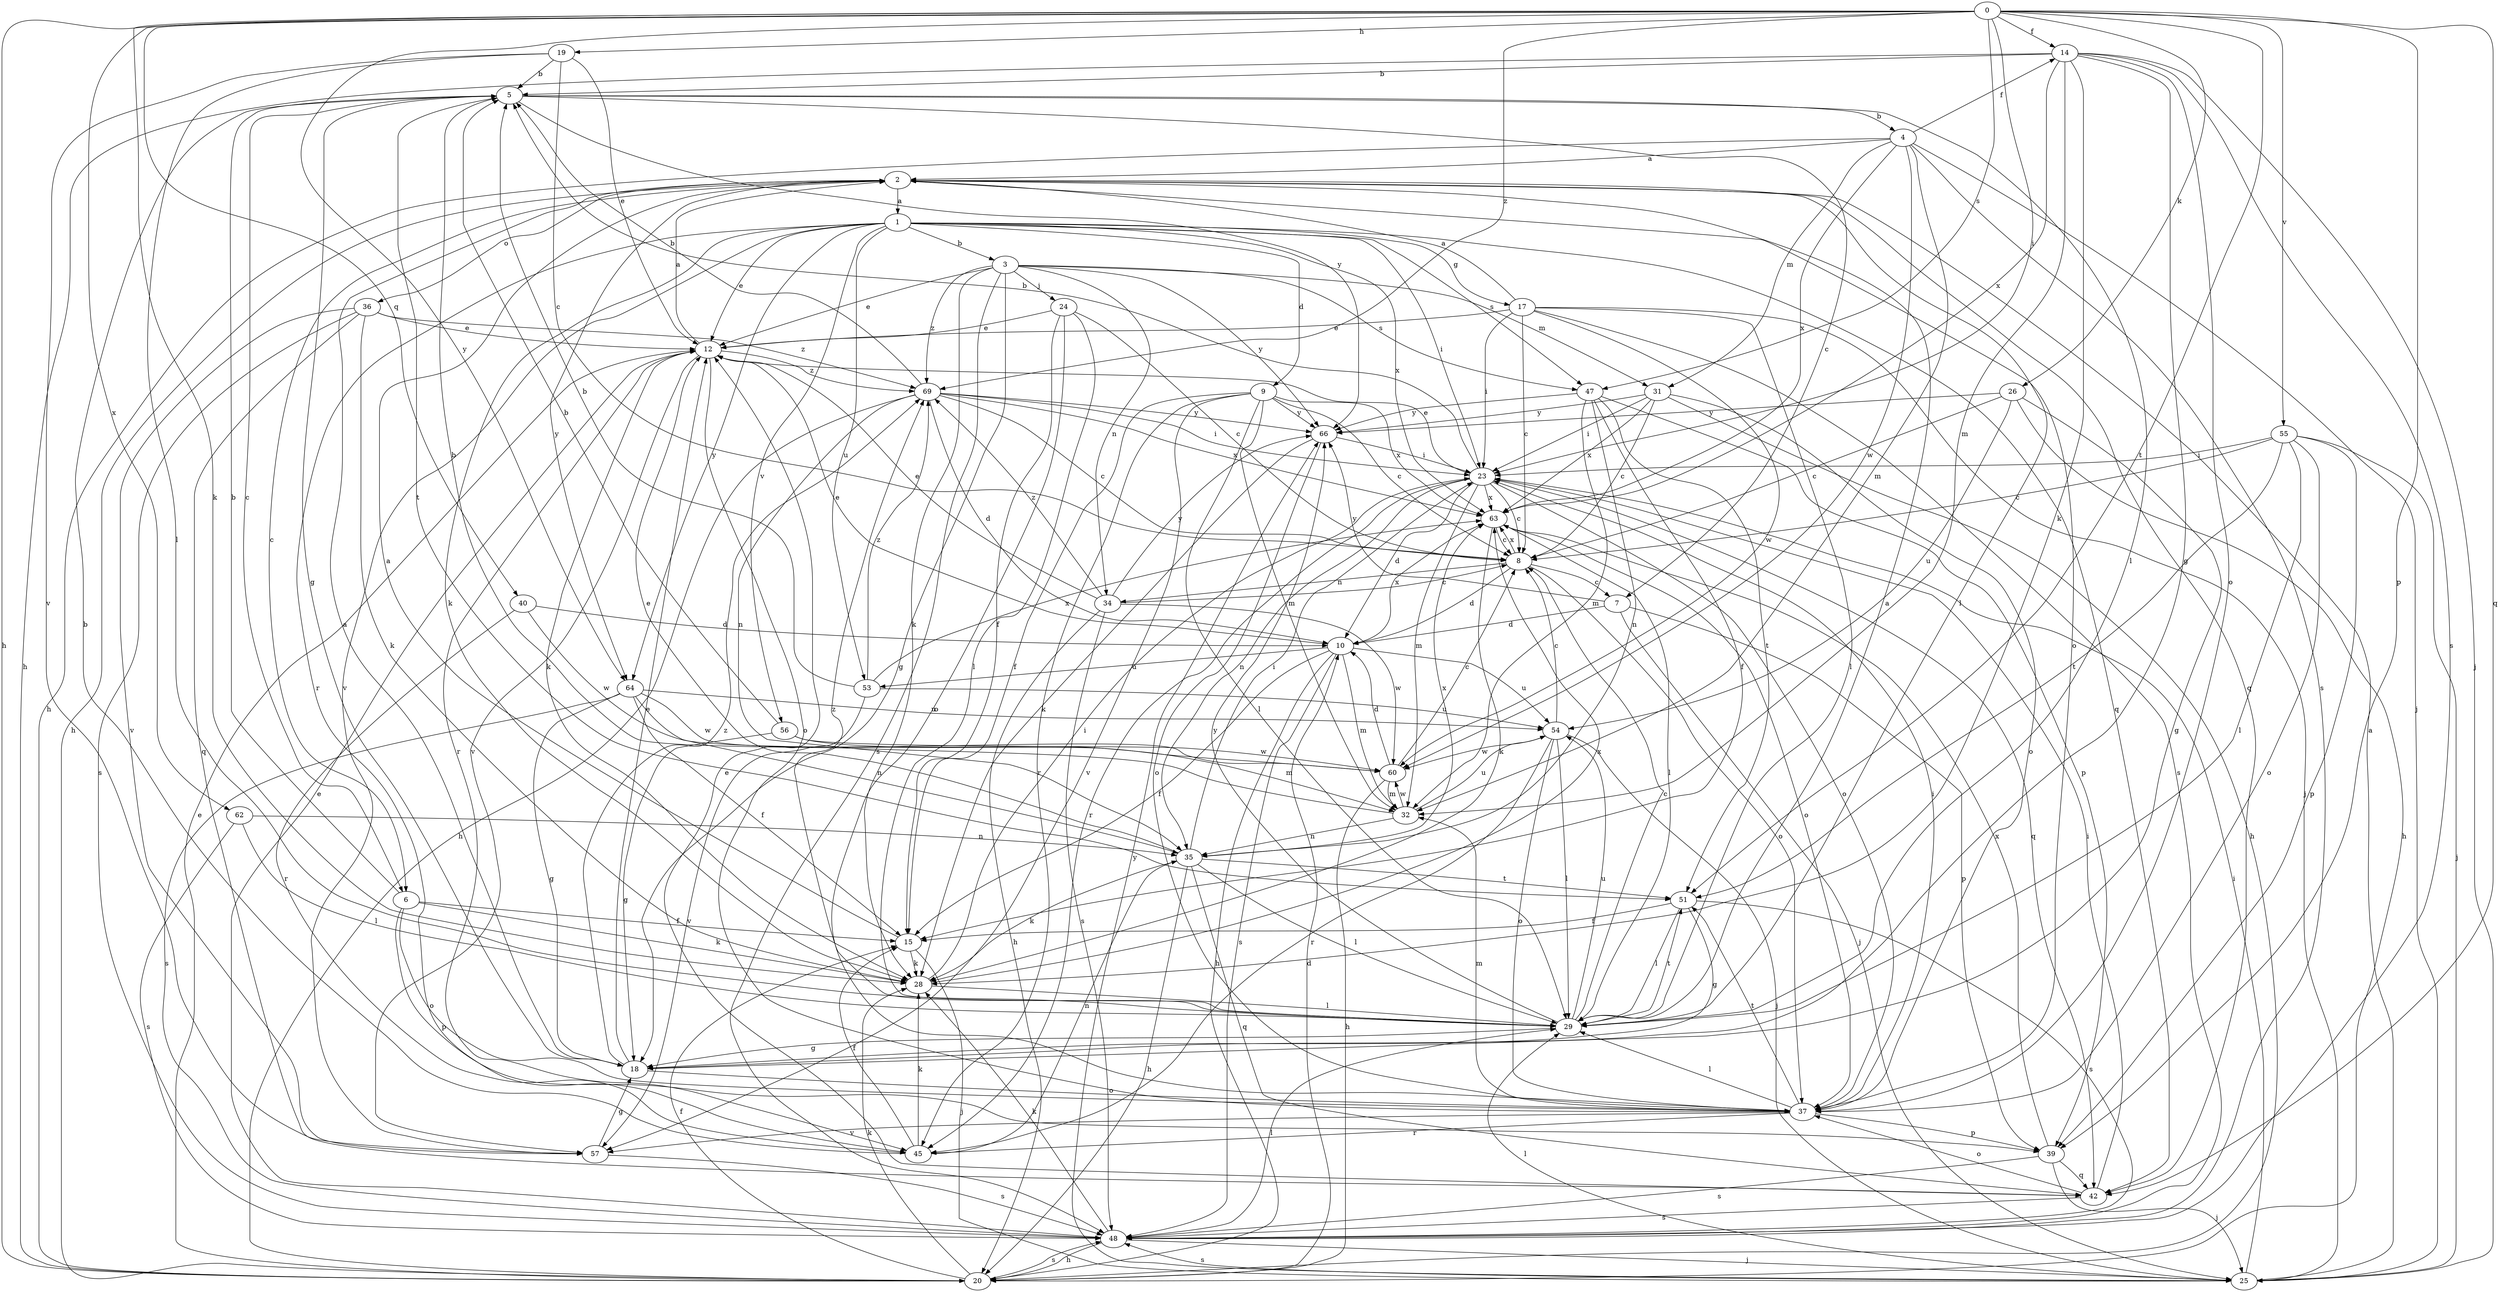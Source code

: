 strict digraph  {
0;
1;
2;
3;
4;
5;
6;
7;
8;
9;
10;
12;
14;
15;
17;
18;
19;
20;
23;
24;
25;
26;
28;
29;
31;
32;
34;
35;
36;
37;
39;
40;
42;
45;
47;
48;
51;
53;
54;
55;
56;
57;
60;
62;
63;
64;
66;
69;
0 -> 14  [label=f];
0 -> 19  [label=h];
0 -> 20  [label=h];
0 -> 23  [label=i];
0 -> 26  [label=k];
0 -> 28  [label=k];
0 -> 39  [label=p];
0 -> 40  [label=q];
0 -> 42  [label=q];
0 -> 47  [label=s];
0 -> 51  [label=t];
0 -> 55  [label=v];
0 -> 62  [label=x];
0 -> 64  [label=y];
0 -> 69  [label=z];
1 -> 3  [label=b];
1 -> 9  [label=d];
1 -> 12  [label=e];
1 -> 17  [label=g];
1 -> 23  [label=i];
1 -> 28  [label=k];
1 -> 42  [label=q];
1 -> 45  [label=r];
1 -> 47  [label=s];
1 -> 53  [label=u];
1 -> 56  [label=v];
1 -> 57  [label=v];
1 -> 63  [label=x];
1 -> 64  [label=y];
2 -> 1  [label=a];
2 -> 6  [label=c];
2 -> 20  [label=h];
2 -> 29  [label=l];
2 -> 36  [label=o];
2 -> 37  [label=o];
2 -> 42  [label=q];
2 -> 64  [label=y];
3 -> 12  [label=e];
3 -> 18  [label=g];
3 -> 24  [label=j];
3 -> 28  [label=k];
3 -> 31  [label=m];
3 -> 34  [label=n];
3 -> 47  [label=s];
3 -> 48  [label=s];
3 -> 66  [label=y];
3 -> 69  [label=z];
4 -> 2  [label=a];
4 -> 14  [label=f];
4 -> 20  [label=h];
4 -> 25  [label=j];
4 -> 31  [label=m];
4 -> 32  [label=m];
4 -> 48  [label=s];
4 -> 60  [label=w];
4 -> 63  [label=x];
5 -> 4  [label=b];
5 -> 6  [label=c];
5 -> 7  [label=c];
5 -> 18  [label=g];
5 -> 29  [label=l];
5 -> 51  [label=t];
5 -> 66  [label=y];
6 -> 5  [label=b];
6 -> 15  [label=f];
6 -> 28  [label=k];
6 -> 37  [label=o];
6 -> 39  [label=p];
7 -> 10  [label=d];
7 -> 25  [label=j];
7 -> 39  [label=p];
7 -> 66  [label=y];
8 -> 7  [label=c];
8 -> 10  [label=d];
8 -> 34  [label=n];
8 -> 37  [label=o];
8 -> 63  [label=x];
9 -> 8  [label=c];
9 -> 15  [label=f];
9 -> 29  [label=l];
9 -> 32  [label=m];
9 -> 45  [label=r];
9 -> 57  [label=v];
9 -> 63  [label=x];
9 -> 66  [label=y];
10 -> 12  [label=e];
10 -> 15  [label=f];
10 -> 20  [label=h];
10 -> 32  [label=m];
10 -> 48  [label=s];
10 -> 53  [label=u];
10 -> 54  [label=u];
10 -> 63  [label=x];
12 -> 2  [label=a];
12 -> 28  [label=k];
12 -> 37  [label=o];
12 -> 45  [label=r];
12 -> 57  [label=v];
12 -> 69  [label=z];
14 -> 5  [label=b];
14 -> 18  [label=g];
14 -> 20  [label=h];
14 -> 25  [label=j];
14 -> 28  [label=k];
14 -> 32  [label=m];
14 -> 37  [label=o];
14 -> 48  [label=s];
14 -> 63  [label=x];
15 -> 2  [label=a];
15 -> 25  [label=j];
15 -> 28  [label=k];
17 -> 2  [label=a];
17 -> 8  [label=c];
17 -> 12  [label=e];
17 -> 23  [label=i];
17 -> 25  [label=j];
17 -> 29  [label=l];
17 -> 48  [label=s];
17 -> 60  [label=w];
18 -> 2  [label=a];
18 -> 12  [label=e];
18 -> 37  [label=o];
18 -> 69  [label=z];
19 -> 5  [label=b];
19 -> 8  [label=c];
19 -> 12  [label=e];
19 -> 29  [label=l];
19 -> 57  [label=v];
20 -> 10  [label=d];
20 -> 12  [label=e];
20 -> 15  [label=f];
20 -> 28  [label=k];
20 -> 48  [label=s];
23 -> 5  [label=b];
23 -> 8  [label=c];
23 -> 10  [label=d];
23 -> 12  [label=e];
23 -> 32  [label=m];
23 -> 35  [label=n];
23 -> 37  [label=o];
23 -> 42  [label=q];
23 -> 45  [label=r];
23 -> 63  [label=x];
24 -> 8  [label=c];
24 -> 12  [label=e];
24 -> 15  [label=f];
24 -> 29  [label=l];
24 -> 37  [label=o];
25 -> 2  [label=a];
25 -> 23  [label=i];
25 -> 29  [label=l];
25 -> 48  [label=s];
25 -> 66  [label=y];
26 -> 8  [label=c];
26 -> 18  [label=g];
26 -> 20  [label=h];
26 -> 54  [label=u];
26 -> 66  [label=y];
28 -> 23  [label=i];
28 -> 29  [label=l];
28 -> 63  [label=x];
29 -> 2  [label=a];
29 -> 8  [label=c];
29 -> 18  [label=g];
29 -> 51  [label=t];
29 -> 54  [label=u];
29 -> 66  [label=y];
29 -> 69  [label=z];
31 -> 8  [label=c];
31 -> 20  [label=h];
31 -> 23  [label=i];
31 -> 37  [label=o];
31 -> 63  [label=x];
31 -> 66  [label=y];
32 -> 5  [label=b];
32 -> 35  [label=n];
32 -> 54  [label=u];
32 -> 60  [label=w];
34 -> 8  [label=c];
34 -> 12  [label=e];
34 -> 20  [label=h];
34 -> 48  [label=s];
34 -> 60  [label=w];
34 -> 66  [label=y];
34 -> 69  [label=z];
35 -> 12  [label=e];
35 -> 20  [label=h];
35 -> 23  [label=i];
35 -> 28  [label=k];
35 -> 29  [label=l];
35 -> 42  [label=q];
35 -> 51  [label=t];
35 -> 63  [label=x];
36 -> 12  [label=e];
36 -> 28  [label=k];
36 -> 42  [label=q];
36 -> 48  [label=s];
36 -> 57  [label=v];
36 -> 69  [label=z];
37 -> 23  [label=i];
37 -> 29  [label=l];
37 -> 32  [label=m];
37 -> 39  [label=p];
37 -> 45  [label=r];
37 -> 51  [label=t];
37 -> 57  [label=v];
39 -> 25  [label=j];
39 -> 42  [label=q];
39 -> 48  [label=s];
39 -> 63  [label=x];
40 -> 10  [label=d];
40 -> 45  [label=r];
40 -> 60  [label=w];
42 -> 12  [label=e];
42 -> 23  [label=i];
42 -> 37  [label=o];
42 -> 48  [label=s];
45 -> 5  [label=b];
45 -> 15  [label=f];
45 -> 28  [label=k];
45 -> 35  [label=n];
47 -> 15  [label=f];
47 -> 32  [label=m];
47 -> 35  [label=n];
47 -> 39  [label=p];
47 -> 51  [label=t];
47 -> 66  [label=y];
48 -> 12  [label=e];
48 -> 20  [label=h];
48 -> 25  [label=j];
48 -> 28  [label=k];
48 -> 29  [label=l];
51 -> 15  [label=f];
51 -> 18  [label=g];
51 -> 29  [label=l];
51 -> 48  [label=s];
53 -> 5  [label=b];
53 -> 54  [label=u];
53 -> 57  [label=v];
53 -> 63  [label=x];
53 -> 69  [label=z];
54 -> 8  [label=c];
54 -> 25  [label=j];
54 -> 29  [label=l];
54 -> 37  [label=o];
54 -> 45  [label=r];
54 -> 60  [label=w];
55 -> 8  [label=c];
55 -> 23  [label=i];
55 -> 25  [label=j];
55 -> 29  [label=l];
55 -> 37  [label=o];
55 -> 39  [label=p];
55 -> 51  [label=t];
56 -> 5  [label=b];
56 -> 18  [label=g];
56 -> 32  [label=m];
56 -> 60  [label=w];
57 -> 18  [label=g];
57 -> 48  [label=s];
60 -> 8  [label=c];
60 -> 10  [label=d];
60 -> 20  [label=h];
60 -> 32  [label=m];
62 -> 29  [label=l];
62 -> 35  [label=n];
62 -> 48  [label=s];
63 -> 8  [label=c];
63 -> 28  [label=k];
63 -> 29  [label=l];
63 -> 37  [label=o];
64 -> 15  [label=f];
64 -> 18  [label=g];
64 -> 35  [label=n];
64 -> 48  [label=s];
64 -> 54  [label=u];
64 -> 60  [label=w];
66 -> 23  [label=i];
66 -> 28  [label=k];
66 -> 37  [label=o];
69 -> 5  [label=b];
69 -> 8  [label=c];
69 -> 10  [label=d];
69 -> 20  [label=h];
69 -> 23  [label=i];
69 -> 35  [label=n];
69 -> 63  [label=x];
69 -> 66  [label=y];
}
